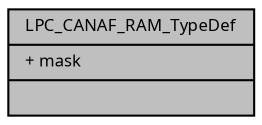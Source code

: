 digraph "LPC_CANAF_RAM_TypeDef"
{
  edge [fontname="Sans",fontsize="8",labelfontname="Sans",labelfontsize="8"];
  node [fontname="Sans",fontsize="8",shape=record];
  Node1 [label="{LPC_CANAF_RAM_TypeDef\n|+ mask\l|}",height=0.2,width=0.4,color="black", fillcolor="grey75", style="filled", fontcolor="black"];
}
